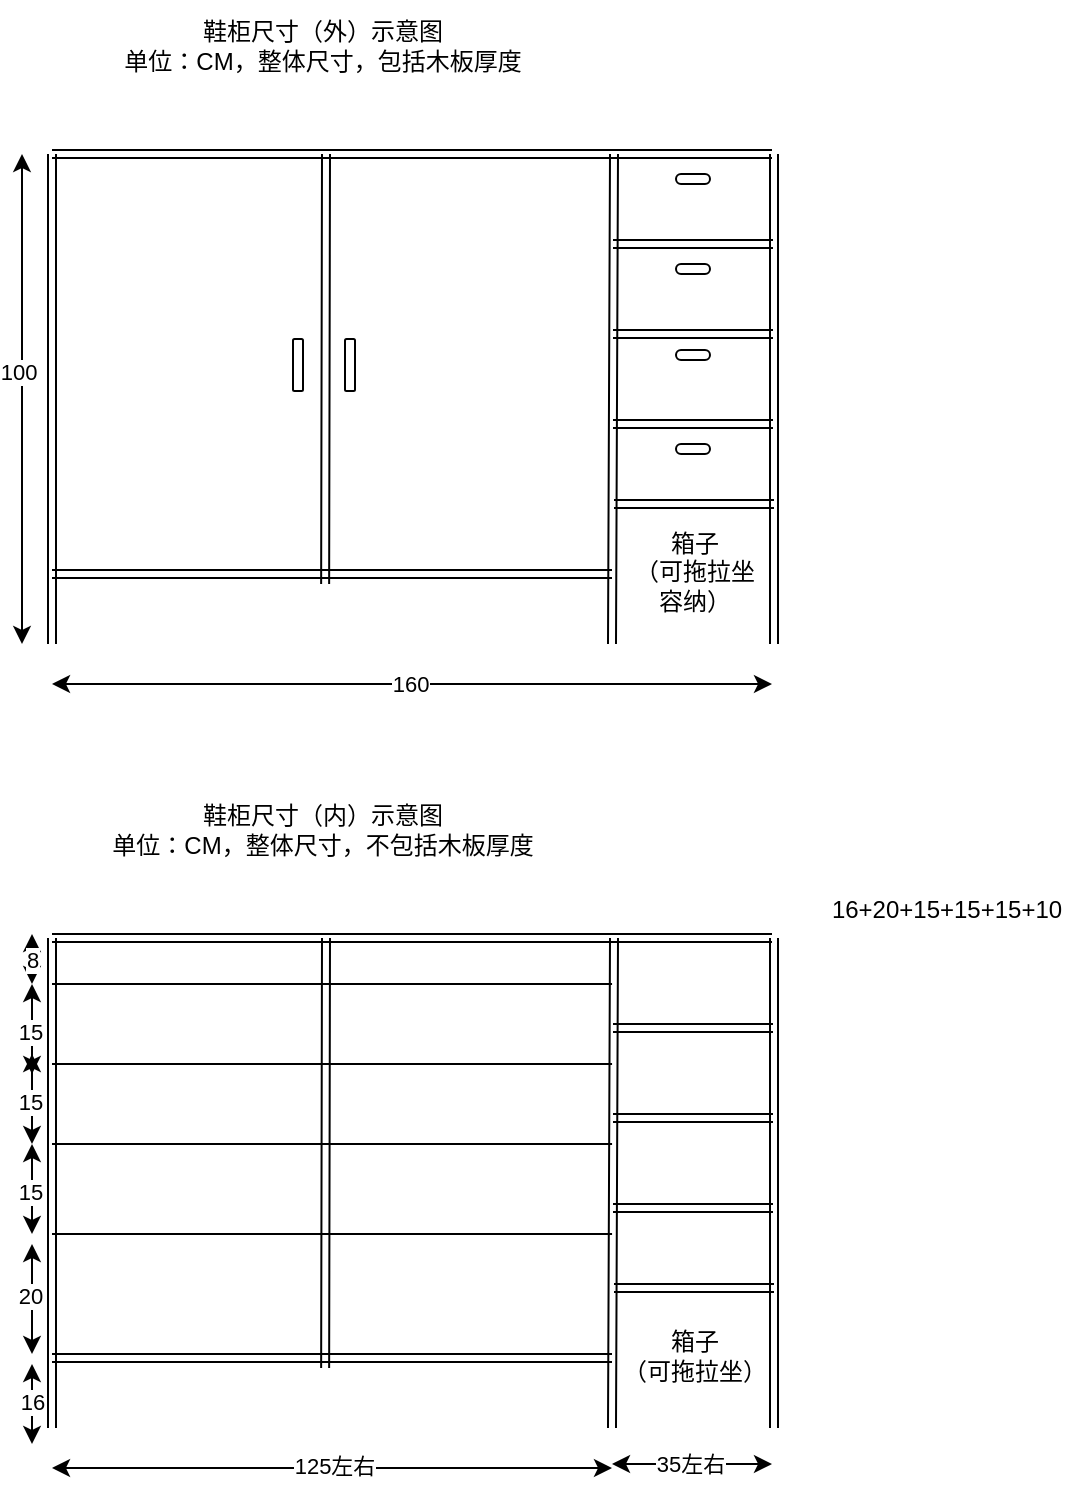<mxfile version="26.0.16">
  <diagram name="第 1 页" id="SgOGS0mJxwg2nIIm9jTP">
    <mxGraphModel dx="989" dy="509" grid="1" gridSize="5" guides="1" tooltips="1" connect="1" arrows="1" fold="1" page="1" pageScale="1" pageWidth="827" pageHeight="1169" math="0" shadow="0">
      <root>
        <mxCell id="0" />
        <mxCell id="1" parent="0" />
        <mxCell id="tlXR0ImK2c8rhLXpDkq9-10" value="" style="endArrow=classic;startArrow=classic;html=1;rounded=0;" edge="1" parent="1">
          <mxGeometry width="50" height="50" relative="1" as="geometry">
            <mxPoint x="45" y="330" as="sourcePoint" />
            <mxPoint x="45" y="85" as="targetPoint" />
          </mxGeometry>
        </mxCell>
        <mxCell id="tlXR0ImK2c8rhLXpDkq9-102" value="100" style="edgeLabel;html=1;align=center;verticalAlign=middle;resizable=0;points=[];" vertex="1" connectable="0" parent="tlXR0ImK2c8rhLXpDkq9-10">
          <mxGeometry x="0.111" y="2" relative="1" as="geometry">
            <mxPoint as="offset" />
          </mxGeometry>
        </mxCell>
        <mxCell id="tlXR0ImK2c8rhLXpDkq9-18" value="鞋柜尺寸（外）示意图&lt;br&gt;单位：CM，整体尺寸，包括木板厚度" style="text;html=1;align=center;verticalAlign=middle;resizable=0;points=[];autosize=1;strokeColor=none;fillColor=none;" vertex="1" parent="1">
          <mxGeometry x="85" y="8" width="220" height="45" as="geometry" />
        </mxCell>
        <mxCell id="tlXR0ImK2c8rhLXpDkq9-19" value="" style="shape=link;html=1;rounded=0;" edge="1" parent="1">
          <mxGeometry width="100" relative="1" as="geometry">
            <mxPoint x="60" y="330" as="sourcePoint" />
            <mxPoint x="60" y="85" as="targetPoint" />
          </mxGeometry>
        </mxCell>
        <mxCell id="tlXR0ImK2c8rhLXpDkq9-20" value="" style="shape=link;html=1;rounded=0;" edge="1" parent="1">
          <mxGeometry width="100" relative="1" as="geometry">
            <mxPoint x="421" y="330" as="sourcePoint" />
            <mxPoint x="421" y="85" as="targetPoint" />
          </mxGeometry>
        </mxCell>
        <mxCell id="tlXR0ImK2c8rhLXpDkq9-21" value="" style="shape=link;html=1;rounded=0;" edge="1" parent="1">
          <mxGeometry width="100" relative="1" as="geometry">
            <mxPoint x="420" y="85" as="sourcePoint" />
            <mxPoint x="60" y="85" as="targetPoint" />
          </mxGeometry>
        </mxCell>
        <mxCell id="tlXR0ImK2c8rhLXpDkq9-23" value="" style="shape=link;html=1;rounded=0;" edge="1" parent="1">
          <mxGeometry width="100" relative="1" as="geometry">
            <mxPoint x="340" y="295" as="sourcePoint" />
            <mxPoint x="60" y="295" as="targetPoint" />
          </mxGeometry>
        </mxCell>
        <mxCell id="tlXR0ImK2c8rhLXpDkq9-24" value="" style="endArrow=classic;startArrow=classic;html=1;rounded=0;" edge="1" parent="1">
          <mxGeometry width="50" height="50" relative="1" as="geometry">
            <mxPoint x="60" y="350" as="sourcePoint" />
            <mxPoint x="420" y="350" as="targetPoint" />
          </mxGeometry>
        </mxCell>
        <mxCell id="tlXR0ImK2c8rhLXpDkq9-105" value="160" style="edgeLabel;html=1;align=center;verticalAlign=middle;resizable=0;points=[];" vertex="1" connectable="0" parent="tlXR0ImK2c8rhLXpDkq9-24">
          <mxGeometry x="-0.008" relative="1" as="geometry">
            <mxPoint as="offset" />
          </mxGeometry>
        </mxCell>
        <mxCell id="tlXR0ImK2c8rhLXpDkq9-28" value="" style="shape=link;html=1;rounded=0;" edge="1" parent="1">
          <mxGeometry width="100" relative="1" as="geometry">
            <mxPoint x="340" y="330" as="sourcePoint" />
            <mxPoint x="341" y="85" as="targetPoint" />
          </mxGeometry>
        </mxCell>
        <mxCell id="tlXR0ImK2c8rhLXpDkq9-29" value="" style="shape=link;html=1;rounded=0;" edge="1" parent="1">
          <mxGeometry width="100" relative="1" as="geometry">
            <mxPoint x="196.57" y="300" as="sourcePoint" />
            <mxPoint x="197" y="85" as="targetPoint" />
          </mxGeometry>
        </mxCell>
        <mxCell id="tlXR0ImK2c8rhLXpDkq9-30" value="" style="shape=link;html=1;rounded=0;" edge="1" parent="1">
          <mxGeometry width="100" relative="1" as="geometry">
            <mxPoint x="420.5" y="130" as="sourcePoint" />
            <mxPoint x="340.5" y="130" as="targetPoint" />
          </mxGeometry>
        </mxCell>
        <mxCell id="tlXR0ImK2c8rhLXpDkq9-31" value="" style="shape=link;html=1;rounded=0;" edge="1" parent="1">
          <mxGeometry width="100" relative="1" as="geometry">
            <mxPoint x="420.5" y="175" as="sourcePoint" />
            <mxPoint x="340.5" y="175" as="targetPoint" />
          </mxGeometry>
        </mxCell>
        <mxCell id="tlXR0ImK2c8rhLXpDkq9-32" value="" style="shape=link;html=1;rounded=0;" edge="1" parent="1">
          <mxGeometry width="100" relative="1" as="geometry">
            <mxPoint x="421" y="260" as="sourcePoint" />
            <mxPoint x="341" y="260" as="targetPoint" />
          </mxGeometry>
        </mxCell>
        <mxCell id="tlXR0ImK2c8rhLXpDkq9-33" value="" style="shape=link;html=1;rounded=0;" edge="1" parent="1">
          <mxGeometry width="100" relative="1" as="geometry">
            <mxPoint x="420.5" y="220" as="sourcePoint" />
            <mxPoint x="340.5" y="220" as="targetPoint" />
          </mxGeometry>
        </mxCell>
        <mxCell id="tlXR0ImK2c8rhLXpDkq9-90" value="" style="rounded=1;whiteSpace=wrap;html=1;rotation=90;" vertex="1" parent="1">
          <mxGeometry x="170" y="188" width="26" height="5" as="geometry" />
        </mxCell>
        <mxCell id="tlXR0ImK2c8rhLXpDkq9-100" value="" style="rounded=1;whiteSpace=wrap;html=1;rotation=90;" vertex="1" parent="1">
          <mxGeometry x="196" y="188" width="26" height="5" as="geometry" />
        </mxCell>
        <mxCell id="tlXR0ImK2c8rhLXpDkq9-104" value="箱子&lt;br&gt;（可拖拉坐&lt;br&gt;容纳）" style="text;html=1;align=center;verticalAlign=middle;resizable=0;points=[];autosize=1;strokeColor=none;fillColor=none;" vertex="1" parent="1">
          <mxGeometry x="341" y="264" width="80" height="60" as="geometry" />
        </mxCell>
        <mxCell id="tlXR0ImK2c8rhLXpDkq9-109" value="鞋柜尺寸（内）示意图&lt;br&gt;单位：CM，整体尺寸，不包括木板厚度" style="text;html=1;align=center;verticalAlign=middle;resizable=0;points=[];autosize=1;strokeColor=none;fillColor=none;" vertex="1" parent="1">
          <mxGeometry x="80" y="400" width="230" height="45" as="geometry" />
        </mxCell>
        <mxCell id="tlXR0ImK2c8rhLXpDkq9-110" value="" style="shape=link;html=1;rounded=0;" edge="1" parent="1">
          <mxGeometry width="100" relative="1" as="geometry">
            <mxPoint x="60" y="722" as="sourcePoint" />
            <mxPoint x="60" y="477" as="targetPoint" />
          </mxGeometry>
        </mxCell>
        <mxCell id="tlXR0ImK2c8rhLXpDkq9-111" value="" style="shape=link;html=1;rounded=0;" edge="1" parent="1">
          <mxGeometry width="100" relative="1" as="geometry">
            <mxPoint x="421" y="722" as="sourcePoint" />
            <mxPoint x="421" y="477" as="targetPoint" />
          </mxGeometry>
        </mxCell>
        <mxCell id="tlXR0ImK2c8rhLXpDkq9-112" value="" style="shape=link;html=1;rounded=0;" edge="1" parent="1">
          <mxGeometry width="100" relative="1" as="geometry">
            <mxPoint x="420" y="477" as="sourcePoint" />
            <mxPoint x="60" y="477" as="targetPoint" />
          </mxGeometry>
        </mxCell>
        <mxCell id="tlXR0ImK2c8rhLXpDkq9-113" value="" style="shape=link;html=1;rounded=0;" edge="1" parent="1">
          <mxGeometry width="100" relative="1" as="geometry">
            <mxPoint x="340" y="687" as="sourcePoint" />
            <mxPoint x="60" y="687" as="targetPoint" />
          </mxGeometry>
        </mxCell>
        <mxCell id="tlXR0ImK2c8rhLXpDkq9-114" value="" style="endArrow=classic;startArrow=classic;html=1;rounded=0;" edge="1" parent="1">
          <mxGeometry width="50" height="50" relative="1" as="geometry">
            <mxPoint x="60" y="742" as="sourcePoint" />
            <mxPoint x="340" y="742" as="targetPoint" />
          </mxGeometry>
        </mxCell>
        <mxCell id="tlXR0ImK2c8rhLXpDkq9-131" value="125左右" style="edgeLabel;html=1;align=center;verticalAlign=middle;resizable=0;points=[];" vertex="1" connectable="0" parent="tlXR0ImK2c8rhLXpDkq9-114">
          <mxGeometry x="0.005" y="1" relative="1" as="geometry">
            <mxPoint as="offset" />
          </mxGeometry>
        </mxCell>
        <mxCell id="tlXR0ImK2c8rhLXpDkq9-116" value="" style="shape=link;html=1;rounded=0;" edge="1" parent="1">
          <mxGeometry width="100" relative="1" as="geometry">
            <mxPoint x="340" y="722" as="sourcePoint" />
            <mxPoint x="341" y="477" as="targetPoint" />
          </mxGeometry>
        </mxCell>
        <mxCell id="tlXR0ImK2c8rhLXpDkq9-117" value="" style="shape=link;html=1;rounded=0;" edge="1" parent="1">
          <mxGeometry width="100" relative="1" as="geometry">
            <mxPoint x="196.57" y="692" as="sourcePoint" />
            <mxPoint x="197" y="477" as="targetPoint" />
          </mxGeometry>
        </mxCell>
        <mxCell id="tlXR0ImK2c8rhLXpDkq9-118" value="" style="shape=link;html=1;rounded=0;" edge="1" parent="1">
          <mxGeometry width="100" relative="1" as="geometry">
            <mxPoint x="420.5" y="522" as="sourcePoint" />
            <mxPoint x="340.5" y="522" as="targetPoint" />
          </mxGeometry>
        </mxCell>
        <mxCell id="tlXR0ImK2c8rhLXpDkq9-119" value="" style="shape=link;html=1;rounded=0;" edge="1" parent="1">
          <mxGeometry width="100" relative="1" as="geometry">
            <mxPoint x="420.5" y="567" as="sourcePoint" />
            <mxPoint x="340.5" y="567" as="targetPoint" />
          </mxGeometry>
        </mxCell>
        <mxCell id="tlXR0ImK2c8rhLXpDkq9-120" value="" style="shape=link;html=1;rounded=0;" edge="1" parent="1">
          <mxGeometry width="100" relative="1" as="geometry">
            <mxPoint x="421" y="652" as="sourcePoint" />
            <mxPoint x="341" y="652" as="targetPoint" />
          </mxGeometry>
        </mxCell>
        <mxCell id="tlXR0ImK2c8rhLXpDkq9-121" value="" style="shape=link;html=1;rounded=0;" edge="1" parent="1">
          <mxGeometry width="100" relative="1" as="geometry">
            <mxPoint x="420.5" y="612" as="sourcePoint" />
            <mxPoint x="340.5" y="612" as="targetPoint" />
          </mxGeometry>
        </mxCell>
        <mxCell id="tlXR0ImK2c8rhLXpDkq9-124" value="箱子&lt;br&gt;（可拖拉坐）" style="text;html=1;align=center;verticalAlign=middle;resizable=0;points=[];autosize=1;strokeColor=none;fillColor=none;" vertex="1" parent="1">
          <mxGeometry x="333" y="663" width="95" height="45" as="geometry" />
        </mxCell>
        <mxCell id="tlXR0ImK2c8rhLXpDkq9-125" value="" style="endArrow=none;html=1;rounded=0;entryX=0.074;entryY=-0.067;entryDx=0;entryDy=0;entryPerimeter=0;" edge="1" parent="1">
          <mxGeometry width="50" height="50" relative="1" as="geometry">
            <mxPoint x="60" y="625.02" as="sourcePoint" />
            <mxPoint x="340.03" y="625.005" as="targetPoint" />
          </mxGeometry>
        </mxCell>
        <mxCell id="tlXR0ImK2c8rhLXpDkq9-126" value="16+20+15+15+15+10" style="text;html=1;align=center;verticalAlign=middle;resizable=0;points=[];autosize=1;strokeColor=none;fillColor=none;" vertex="1" parent="1">
          <mxGeometry x="439" y="448" width="135" height="30" as="geometry" />
        </mxCell>
        <mxCell id="tlXR0ImK2c8rhLXpDkq9-127" value="" style="endArrow=none;html=1;rounded=0;entryX=0.074;entryY=-0.067;entryDx=0;entryDy=0;entryPerimeter=0;" edge="1" parent="1">
          <mxGeometry width="50" height="50" relative="1" as="geometry">
            <mxPoint x="60" y="500.02" as="sourcePoint" />
            <mxPoint x="340.03" y="500.005" as="targetPoint" />
          </mxGeometry>
        </mxCell>
        <mxCell id="tlXR0ImK2c8rhLXpDkq9-128" value="" style="endArrow=none;html=1;rounded=0;entryX=0.074;entryY=-0.067;entryDx=0;entryDy=0;entryPerimeter=0;" edge="1" parent="1">
          <mxGeometry width="50" height="50" relative="1" as="geometry">
            <mxPoint x="60" y="540.02" as="sourcePoint" />
            <mxPoint x="340.03" y="540.005" as="targetPoint" />
          </mxGeometry>
        </mxCell>
        <mxCell id="tlXR0ImK2c8rhLXpDkq9-130" value="" style="endArrow=none;html=1;rounded=0;entryX=0.074;entryY=-0.067;entryDx=0;entryDy=0;entryPerimeter=0;" edge="1" parent="1">
          <mxGeometry width="50" height="50" relative="1" as="geometry">
            <mxPoint x="60" y="580.02" as="sourcePoint" />
            <mxPoint x="340.03" y="580.005" as="targetPoint" />
          </mxGeometry>
        </mxCell>
        <mxCell id="tlXR0ImK2c8rhLXpDkq9-132" value="" style="endArrow=classic;startArrow=classic;html=1;rounded=0;" edge="1" parent="1">
          <mxGeometry width="50" height="50" relative="1" as="geometry">
            <mxPoint x="340" y="740" as="sourcePoint" />
            <mxPoint x="420" y="740" as="targetPoint" />
          </mxGeometry>
        </mxCell>
        <mxCell id="tlXR0ImK2c8rhLXpDkq9-134" value="35左右" style="edgeLabel;html=1;align=center;verticalAlign=middle;resizable=0;points=[];" vertex="1" connectable="0" parent="tlXR0ImK2c8rhLXpDkq9-132">
          <mxGeometry x="-0.035" relative="1" as="geometry">
            <mxPoint as="offset" />
          </mxGeometry>
        </mxCell>
        <mxCell id="tlXR0ImK2c8rhLXpDkq9-136" value="" style="endArrow=classic;startArrow=classic;html=1;rounded=0;" edge="1" parent="1">
          <mxGeometry width="50" height="50" relative="1" as="geometry">
            <mxPoint x="50" y="730" as="sourcePoint" />
            <mxPoint x="50" y="690" as="targetPoint" />
          </mxGeometry>
        </mxCell>
        <mxCell id="tlXR0ImK2c8rhLXpDkq9-139" value="16" style="edgeLabel;html=1;align=center;verticalAlign=middle;resizable=0;points=[];" vertex="1" connectable="0" parent="tlXR0ImK2c8rhLXpDkq9-136">
          <mxGeometry x="0.079" relative="1" as="geometry">
            <mxPoint as="offset" />
          </mxGeometry>
        </mxCell>
        <mxCell id="tlXR0ImK2c8rhLXpDkq9-140" value="" style="endArrow=classic;startArrow=classic;html=1;rounded=0;" edge="1" parent="1">
          <mxGeometry width="50" height="50" relative="1" as="geometry">
            <mxPoint x="50" y="685" as="sourcePoint" />
            <mxPoint x="50" y="630" as="targetPoint" />
          </mxGeometry>
        </mxCell>
        <mxCell id="tlXR0ImK2c8rhLXpDkq9-142" value="20" style="edgeLabel;html=1;align=center;verticalAlign=middle;resizable=0;points=[];" vertex="1" connectable="0" parent="tlXR0ImK2c8rhLXpDkq9-140">
          <mxGeometry x="0.08" y="1" relative="1" as="geometry">
            <mxPoint as="offset" />
          </mxGeometry>
        </mxCell>
        <mxCell id="tlXR0ImK2c8rhLXpDkq9-143" value="" style="endArrow=classic;startArrow=classic;html=1;rounded=0;" edge="1" parent="1">
          <mxGeometry width="50" height="50" relative="1" as="geometry">
            <mxPoint x="50" y="625" as="sourcePoint" />
            <mxPoint x="50" y="580" as="targetPoint" />
          </mxGeometry>
        </mxCell>
        <mxCell id="tlXR0ImK2c8rhLXpDkq9-145" value="15" style="edgeLabel;html=1;align=center;verticalAlign=middle;resizable=0;points=[];" vertex="1" connectable="0" parent="tlXR0ImK2c8rhLXpDkq9-143">
          <mxGeometry x="-0.041" y="1" relative="1" as="geometry">
            <mxPoint as="offset" />
          </mxGeometry>
        </mxCell>
        <mxCell id="tlXR0ImK2c8rhLXpDkq9-146" value="" style="endArrow=classic;startArrow=classic;html=1;rounded=0;" edge="1" parent="1">
          <mxGeometry width="50" height="50" relative="1" as="geometry">
            <mxPoint x="50" y="580" as="sourcePoint" />
            <mxPoint x="50" y="535" as="targetPoint" />
          </mxGeometry>
        </mxCell>
        <mxCell id="tlXR0ImK2c8rhLXpDkq9-147" value="15" style="edgeLabel;html=1;align=center;verticalAlign=middle;resizable=0;points=[];" vertex="1" connectable="0" parent="tlXR0ImK2c8rhLXpDkq9-146">
          <mxGeometry x="-0.041" y="1" relative="1" as="geometry">
            <mxPoint as="offset" />
          </mxGeometry>
        </mxCell>
        <mxCell id="tlXR0ImK2c8rhLXpDkq9-148" value="" style="endArrow=classic;startArrow=classic;html=1;rounded=0;" edge="1" parent="1">
          <mxGeometry width="50" height="50" relative="1" as="geometry">
            <mxPoint x="50" y="545" as="sourcePoint" />
            <mxPoint x="50" y="500" as="targetPoint" />
          </mxGeometry>
        </mxCell>
        <mxCell id="tlXR0ImK2c8rhLXpDkq9-149" value="15" style="edgeLabel;html=1;align=center;verticalAlign=middle;resizable=0;points=[];" vertex="1" connectable="0" parent="tlXR0ImK2c8rhLXpDkq9-148">
          <mxGeometry x="-0.041" y="1" relative="1" as="geometry">
            <mxPoint as="offset" />
          </mxGeometry>
        </mxCell>
        <mxCell id="tlXR0ImK2c8rhLXpDkq9-150" value="" style="endArrow=classic;startArrow=classic;html=1;rounded=0;" edge="1" parent="1">
          <mxGeometry width="50" height="50" relative="1" as="geometry">
            <mxPoint x="50" y="500" as="sourcePoint" />
            <mxPoint x="50" y="475" as="targetPoint" />
          </mxGeometry>
        </mxCell>
        <mxCell id="tlXR0ImK2c8rhLXpDkq9-152" value="8" style="edgeLabel;html=1;align=center;verticalAlign=middle;resizable=0;points=[];" vertex="1" connectable="0" parent="tlXR0ImK2c8rhLXpDkq9-150">
          <mxGeometry x="-0.004" relative="1" as="geometry">
            <mxPoint as="offset" />
          </mxGeometry>
        </mxCell>
        <mxCell id="tlXR0ImK2c8rhLXpDkq9-155" value="" style="rounded=1;whiteSpace=wrap;html=1;rotation=0;arcSize=50;" vertex="1" parent="1">
          <mxGeometry x="372" y="183" width="17" height="5" as="geometry" />
        </mxCell>
        <mxCell id="tlXR0ImK2c8rhLXpDkq9-156" value="" style="rounded=1;whiteSpace=wrap;html=1;rotation=0;arcSize=50;" vertex="1" parent="1">
          <mxGeometry x="372" y="230" width="17" height="5" as="geometry" />
        </mxCell>
        <mxCell id="tlXR0ImK2c8rhLXpDkq9-157" value="" style="rounded=1;whiteSpace=wrap;html=1;rotation=0;arcSize=50;" vertex="1" parent="1">
          <mxGeometry x="372" y="140" width="17" height="5" as="geometry" />
        </mxCell>
        <mxCell id="tlXR0ImK2c8rhLXpDkq9-158" value="" style="rounded=1;whiteSpace=wrap;html=1;rotation=0;arcSize=50;" vertex="1" parent="1">
          <mxGeometry x="372" y="95" width="17" height="5" as="geometry" />
        </mxCell>
      </root>
    </mxGraphModel>
  </diagram>
</mxfile>

